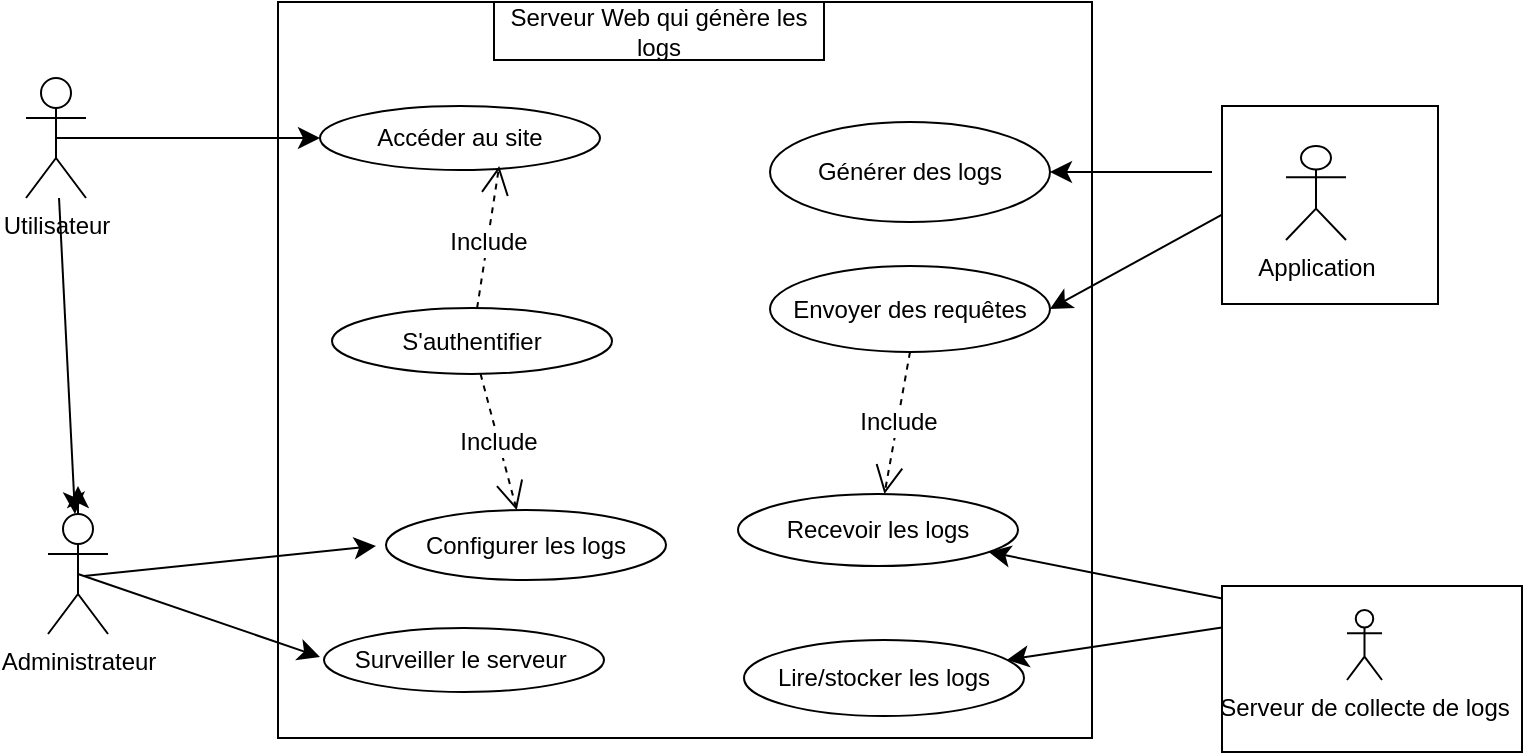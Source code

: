<mxfile version="28.0.4">
  <diagram name="Page-1" id="cqFNTiU6uErdtZ2TDNFi">
    <mxGraphModel dx="778" dy="448" grid="0" gridSize="10" guides="1" tooltips="1" connect="1" arrows="1" fold="1" page="0" pageScale="1" pageWidth="827" pageHeight="1169" math="0" shadow="0">
      <root>
        <mxCell id="0" />
        <mxCell id="1" parent="0" />
        <mxCell id="MjwD6e0wirsRCNaimnq1-69" value="" style="edgeStyle=none;curved=1;rounded=0;orthogonalLoop=1;jettySize=auto;html=1;fontSize=12;startSize=8;endSize=8;" edge="1" parent="1" source="MjwD6e0wirsRCNaimnq1-3" target="MjwD6e0wirsRCNaimnq1-4">
          <mxGeometry relative="1" as="geometry" />
        </mxCell>
        <mxCell id="MjwD6e0wirsRCNaimnq1-3" value="Utilisateur&lt;div&gt;&lt;br&gt;&lt;/div&gt;" style="shape=umlActor;verticalLabelPosition=bottom;verticalAlign=top;html=1;" vertex="1" parent="1">
          <mxGeometry x="106" y="110" width="30" height="60" as="geometry" />
        </mxCell>
        <mxCell id="MjwD6e0wirsRCNaimnq1-83" style="edgeStyle=none;curved=1;rounded=0;orthogonalLoop=1;jettySize=auto;html=1;exitX=0.5;exitY=0.5;exitDx=0;exitDy=0;exitPerimeter=0;fontSize=12;startSize=8;endSize=8;" edge="1" parent="1" source="MjwD6e0wirsRCNaimnq1-4">
          <mxGeometry relative="1" as="geometry">
            <mxPoint x="132" y="314.0" as="targetPoint" />
          </mxGeometry>
        </mxCell>
        <mxCell id="MjwD6e0wirsRCNaimnq1-4" value="Administrateur&lt;div&gt;&lt;br&gt;&lt;/div&gt;" style="shape=umlActor;verticalLabelPosition=bottom;verticalAlign=top;html=1;" vertex="1" parent="1">
          <mxGeometry x="117" y="328" width="30" height="60" as="geometry" />
        </mxCell>
        <mxCell id="MjwD6e0wirsRCNaimnq1-6" value="&lt;br&gt;&lt;div&gt;&lt;br&gt;&lt;/div&gt;" style="html=1;whiteSpace=wrap;" vertex="1" parent="1">
          <mxGeometry x="232" y="72" width="407" height="368" as="geometry" />
        </mxCell>
        <mxCell id="MjwD6e0wirsRCNaimnq1-7" value="Serveur Web qui génère les logs" style="html=1;whiteSpace=wrap;" vertex="1" parent="1">
          <mxGeometry x="340" y="72" width="165" height="29" as="geometry" />
        </mxCell>
        <mxCell id="MjwD6e0wirsRCNaimnq1-9" value="Accéder au site" style="ellipse;whiteSpace=wrap;html=1;" vertex="1" parent="1">
          <mxGeometry x="253" y="124" width="140" height="32" as="geometry" />
        </mxCell>
        <mxCell id="MjwD6e0wirsRCNaimnq1-11" value="Surveiller le serveur&amp;nbsp;" style="ellipse;whiteSpace=wrap;html=1;" vertex="1" parent="1">
          <mxGeometry x="255" y="385" width="140" height="32" as="geometry" />
        </mxCell>
        <mxCell id="MjwD6e0wirsRCNaimnq1-12" value="Recevoir les logs" style="ellipse;whiteSpace=wrap;html=1;" vertex="1" parent="1">
          <mxGeometry x="462" y="318" width="140" height="36" as="geometry" />
        </mxCell>
        <mxCell id="MjwD6e0wirsRCNaimnq1-13" value="Configurer les logs" style="ellipse;whiteSpace=wrap;html=1;" vertex="1" parent="1">
          <mxGeometry x="286" y="326" width="140" height="35" as="geometry" />
        </mxCell>
        <mxCell id="MjwD6e0wirsRCNaimnq1-14" value="Générer des logs" style="ellipse;whiteSpace=wrap;html=1;" vertex="1" parent="1">
          <mxGeometry x="478" y="132" width="140" height="50" as="geometry" />
        </mxCell>
        <mxCell id="MjwD6e0wirsRCNaimnq1-16" value="Lire/stocker les logs" style="ellipse;whiteSpace=wrap;html=1;" vertex="1" parent="1">
          <mxGeometry x="465" y="391" width="140" height="38" as="geometry" />
        </mxCell>
        <mxCell id="MjwD6e0wirsRCNaimnq1-18" style="edgeStyle=none;curved=1;rounded=0;orthogonalLoop=1;jettySize=auto;html=1;exitX=0;exitY=0.25;exitDx=0;exitDy=0;fontSize=12;startSize=8;endSize=8;" edge="1" parent="1" source="MjwD6e0wirsRCNaimnq1-73" target="MjwD6e0wirsRCNaimnq1-16">
          <mxGeometry relative="1" as="geometry">
            <mxPoint x="713.333" y="384.0" as="targetPoint" />
            <mxPoint x="718" y="373" as="sourcePoint" />
          </mxGeometry>
        </mxCell>
        <mxCell id="MjwD6e0wirsRCNaimnq1-22" style="edgeStyle=none;curved=1;rounded=0;orthogonalLoop=1;jettySize=auto;html=1;exitX=0.5;exitY=0.5;exitDx=0;exitDy=0;exitPerimeter=0;fontSize=12;startSize=8;endSize=8;" edge="1" parent="1" target="MjwD6e0wirsRCNaimnq1-12">
          <mxGeometry relative="1" as="geometry">
            <mxPoint x="718" y="373" as="sourcePoint" />
          </mxGeometry>
        </mxCell>
        <mxCell id="MjwD6e0wirsRCNaimnq1-30" value="Envoyer des requêtes" style="ellipse;whiteSpace=wrap;html=1;" vertex="1" parent="1">
          <mxGeometry x="478" y="204" width="140" height="43" as="geometry" />
        </mxCell>
        <mxCell id="MjwD6e0wirsRCNaimnq1-48" style="edgeStyle=none;curved=1;rounded=0;orthogonalLoop=1;jettySize=auto;html=1;fontSize=12;startSize=8;endSize=8;" edge="1" parent="1">
          <mxGeometry relative="1" as="geometry">
            <mxPoint x="135" y="359" as="sourcePoint" />
            <mxPoint x="281" y="344" as="targetPoint" />
          </mxGeometry>
        </mxCell>
        <mxCell id="MjwD6e0wirsRCNaimnq1-57" style="edgeStyle=none;curved=1;rounded=0;orthogonalLoop=1;jettySize=auto;html=1;exitX=0.5;exitY=0.5;exitDx=0;exitDy=0;exitPerimeter=0;fontSize=12;startSize=8;endSize=8;" edge="1" parent="1" source="MjwD6e0wirsRCNaimnq1-3" target="MjwD6e0wirsRCNaimnq1-9">
          <mxGeometry relative="1" as="geometry" />
        </mxCell>
        <mxCell id="MjwD6e0wirsRCNaimnq1-58" style="edgeStyle=none;curved=1;rounded=0;orthogonalLoop=1;jettySize=auto;html=1;exitX=0.5;exitY=0.5;exitDx=0;exitDy=0;exitPerimeter=0;fontSize=12;startSize=8;endSize=8;entryX=0;entryY=0.5;entryDx=0;entryDy=0;" edge="1" parent="1" source="MjwD6e0wirsRCNaimnq1-4">
          <mxGeometry relative="1" as="geometry">
            <mxPoint x="253" y="399.5" as="targetPoint" />
          </mxGeometry>
        </mxCell>
        <mxCell id="MjwD6e0wirsRCNaimnq1-70" value="" style="edgeStyle=none;curved=1;rounded=0;orthogonalLoop=1;jettySize=auto;html=1;fontSize=12;startSize=8;endSize=8;" edge="1" parent="1" target="MjwD6e0wirsRCNaimnq1-14">
          <mxGeometry relative="1" as="geometry">
            <mxPoint x="699" y="157" as="sourcePoint" />
          </mxGeometry>
        </mxCell>
        <mxCell id="MjwD6e0wirsRCNaimnq1-78" value="" style="edgeStyle=none;curved=1;rounded=0;orthogonalLoop=1;jettySize=auto;html=1;fontSize=12;startSize=8;endSize=8;entryX=1;entryY=0.5;entryDx=0;entryDy=0;" edge="1" parent="1" target="MjwD6e0wirsRCNaimnq1-30">
          <mxGeometry relative="1" as="geometry">
            <mxPoint x="706.06" y="177.211" as="sourcePoint" />
            <mxPoint x="622.003" y="175.999" as="targetPoint" />
          </mxGeometry>
        </mxCell>
        <mxCell id="MjwD6e0wirsRCNaimnq1-72" value="" style="html=1;whiteSpace=wrap;" vertex="1" parent="1">
          <mxGeometry x="704" y="124" width="108" height="99" as="geometry" />
        </mxCell>
        <mxCell id="MjwD6e0wirsRCNaimnq1-73" value="" style="html=1;whiteSpace=wrap;" vertex="1" parent="1">
          <mxGeometry x="704" y="364" width="150" height="83" as="geometry" />
        </mxCell>
        <mxCell id="MjwD6e0wirsRCNaimnq1-74" value="S&#39;authentifier" style="ellipse;whiteSpace=wrap;html=1;" vertex="1" parent="1">
          <mxGeometry x="259" y="225" width="140" height="33" as="geometry" />
        </mxCell>
        <mxCell id="MjwD6e0wirsRCNaimnq1-80" value="Include" style="endArrow=open;endSize=12;dashed=1;html=1;rounded=0;fontSize=12;curved=1;exitX=0.5;exitY=1;exitDx=0;exitDy=0;" edge="1" parent="1" source="MjwD6e0wirsRCNaimnq1-30" target="MjwD6e0wirsRCNaimnq1-12">
          <mxGeometry width="160" relative="1" as="geometry">
            <mxPoint x="401" y="269" as="sourcePoint" />
            <mxPoint x="561" y="269" as="targetPoint" />
          </mxGeometry>
        </mxCell>
        <mxCell id="MjwD6e0wirsRCNaimnq1-88" value="Include" style="endArrow=open;endSize=12;dashed=1;html=1;rounded=0;fontSize=12;curved=1;entryX=0.64;entryY=0.938;entryDx=0;entryDy=0;entryPerimeter=0;" edge="1" parent="1" source="MjwD6e0wirsRCNaimnq1-74" target="MjwD6e0wirsRCNaimnq1-9">
          <mxGeometry x="-0.075" width="160" relative="1" as="geometry">
            <mxPoint x="261" y="196" as="sourcePoint" />
            <mxPoint x="421" y="196" as="targetPoint" />
            <mxPoint as="offset" />
          </mxGeometry>
        </mxCell>
        <mxCell id="MjwD6e0wirsRCNaimnq1-89" value="Include" style="endArrow=open;endSize=12;dashed=1;html=1;rounded=0;fontSize=12;curved=1;" edge="1" parent="1" source="MjwD6e0wirsRCNaimnq1-74" target="MjwD6e0wirsRCNaimnq1-13">
          <mxGeometry width="160" relative="1" as="geometry">
            <mxPoint x="255" y="276" as="sourcePoint" />
            <mxPoint x="415" y="276" as="targetPoint" />
          </mxGeometry>
        </mxCell>
        <mxCell id="MjwD6e0wirsRCNaimnq1-94" value="Serveur de collecte de logs" style="shape=umlActor;verticalLabelPosition=bottom;verticalAlign=top;html=1;" vertex="1" parent="1">
          <mxGeometry x="766.5" y="376" width="17.5" height="35" as="geometry" />
        </mxCell>
        <mxCell id="MjwD6e0wirsRCNaimnq1-96" value="Application" style="shape=umlActor;verticalLabelPosition=bottom;verticalAlign=top;html=1;" vertex="1" parent="1">
          <mxGeometry x="736" y="144" width="30" height="47" as="geometry" />
        </mxCell>
      </root>
    </mxGraphModel>
  </diagram>
</mxfile>
